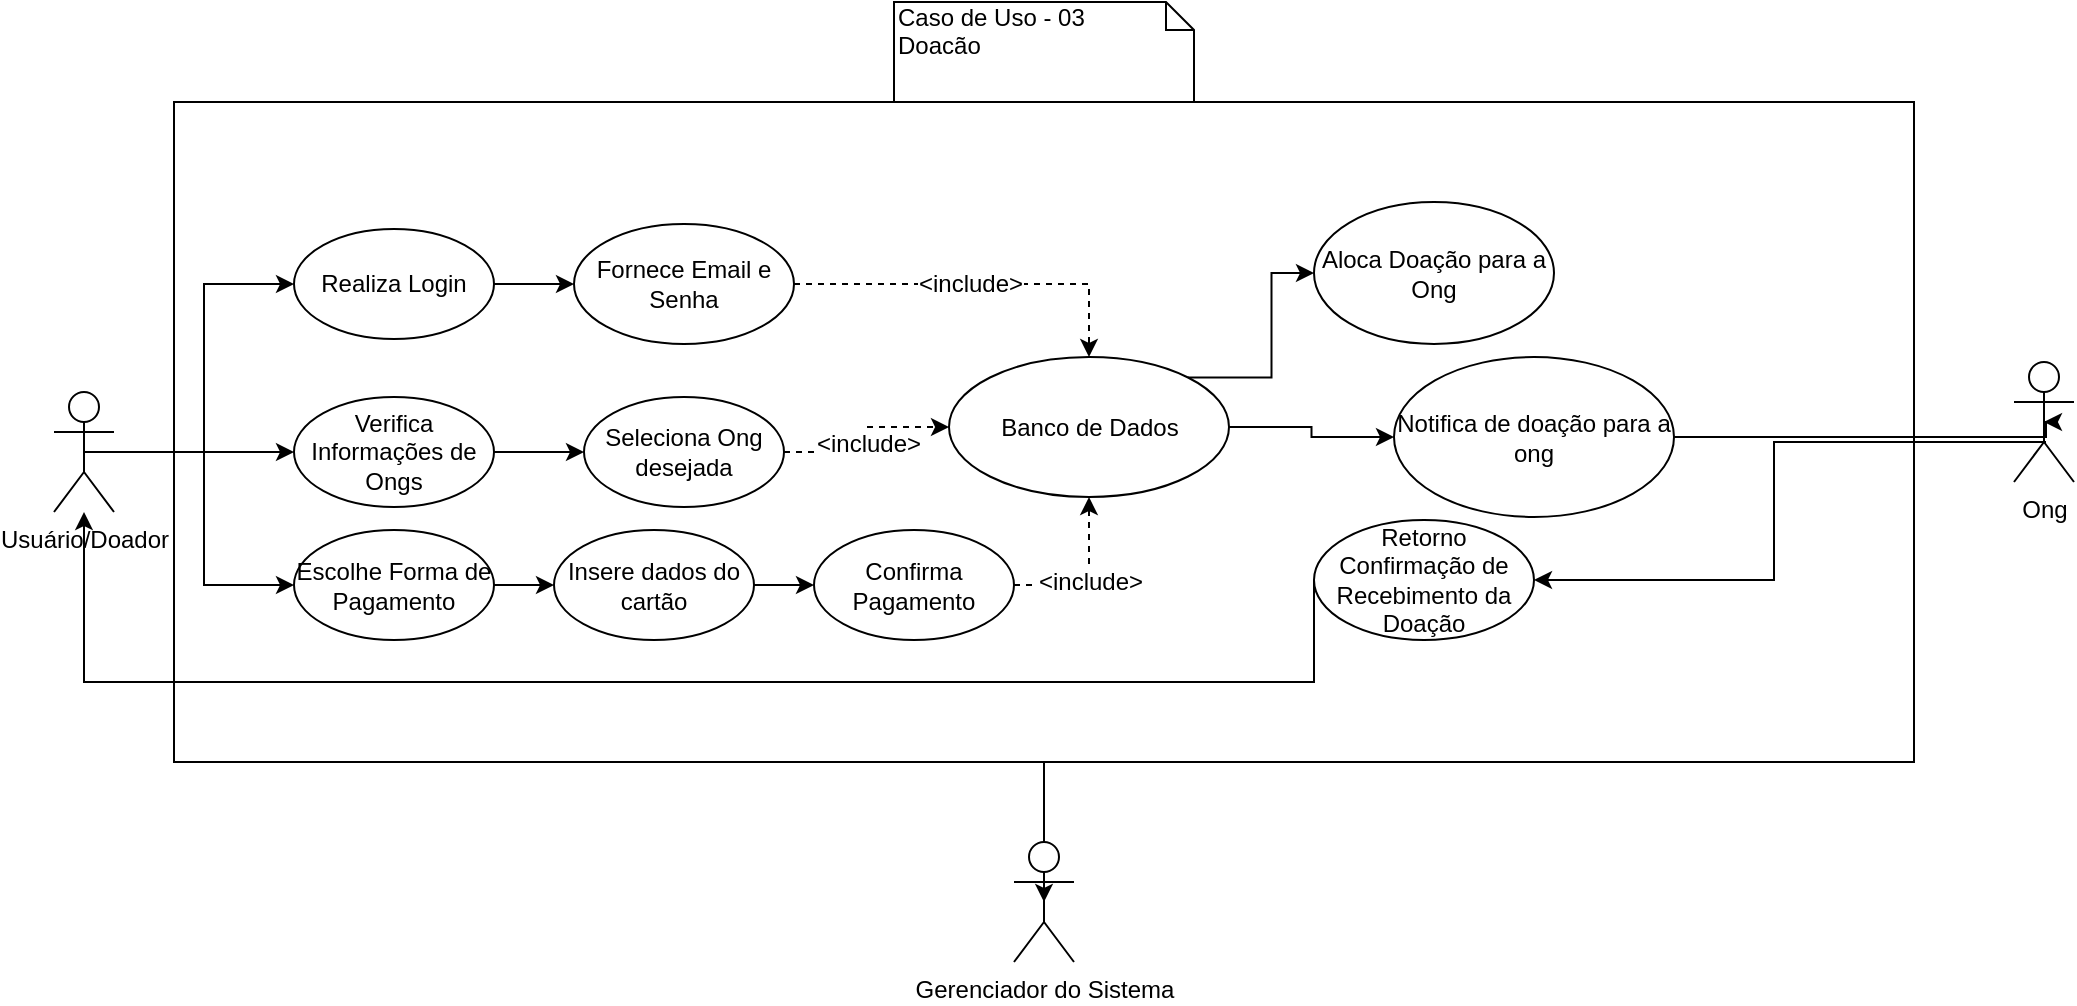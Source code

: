 <mxfile version="12.2.9" type="google" pages="1"><diagram id="eYDdnj9ZpbRTCg2wZceG" name="Page-1"><mxGraphModel dx="1108" dy="493" grid="1" gridSize="10" guides="1" tooltips="1" connect="1" arrows="1" fold="1" page="1" pageScale="1" pageWidth="1169" pageHeight="827" math="0" shadow="0"><root><mxCell id="0"/><mxCell id="1" parent="0"/><mxCell id="p0YUGks5dfWqf9THXjZA-36" style="edgeStyle=orthogonalEdgeStyle;rounded=0;orthogonalLoop=1;jettySize=auto;html=1;exitX=0.5;exitY=1;exitDx=0;exitDy=0;entryX=0.5;entryY=0.5;entryDx=0;entryDy=0;entryPerimeter=0;" parent="1" source="p0YUGks5dfWqf9THXjZA-2" target="p0YUGks5dfWqf9THXjZA-33" edge="1"><mxGeometry relative="1" as="geometry"/></mxCell><mxCell id="p0YUGks5dfWqf9THXjZA-2" value="" style="html=1;" parent="1" vertex="1"><mxGeometry x="100" y="200" width="870" height="330" as="geometry"/></mxCell><mxCell id="p0YUGks5dfWqf9THXjZA-3" style="edgeStyle=orthogonalEdgeStyle;rounded=0;orthogonalLoop=1;jettySize=auto;html=1;exitX=0.5;exitY=0.5;exitDx=0;exitDy=0;exitPerimeter=0;entryX=0;entryY=0.5;entryDx=0;entryDy=0;" parent="1" source="p0YUGks5dfWqf9THXjZA-6" target="p0YUGks5dfWqf9THXjZA-11" edge="1"><mxGeometry relative="1" as="geometry"/></mxCell><mxCell id="p0YUGks5dfWqf9THXjZA-5" style="edgeStyle=orthogonalEdgeStyle;rounded=0;orthogonalLoop=1;jettySize=auto;html=1;exitX=0.5;exitY=0.5;exitDx=0;exitDy=0;exitPerimeter=0;entryX=0;entryY=0.5;entryDx=0;entryDy=0;" parent="1" source="p0YUGks5dfWqf9THXjZA-6" target="p0YUGks5dfWqf9THXjZA-38" edge="1"><mxGeometry relative="1" as="geometry"><mxPoint x="160.235" y="459.176" as="targetPoint"/></mxGeometry></mxCell><mxCell id="p0YUGks5dfWqf9THXjZA-49" style="edgeStyle=orthogonalEdgeStyle;rounded=0;orthogonalLoop=1;jettySize=auto;html=1;exitX=0.5;exitY=0.5;exitDx=0;exitDy=0;exitPerimeter=0;entryX=0;entryY=0.5;entryDx=0;entryDy=0;" parent="1" source="p0YUGks5dfWqf9THXjZA-6" target="p0YUGks5dfWqf9THXjZA-48" edge="1"><mxGeometry relative="1" as="geometry"/></mxCell><mxCell id="p0YUGks5dfWqf9THXjZA-6" value="Usuário/Doador" style="shape=umlActor;verticalLabelPosition=bottom;labelBackgroundColor=#ffffff;verticalAlign=top;html=1;outlineConnect=0;" parent="1" vertex="1"><mxGeometry x="40" y="345" width="30" height="60" as="geometry"/></mxCell><mxCell id="p0YUGks5dfWqf9THXjZA-7" style="edgeStyle=orthogonalEdgeStyle;rounded=0;orthogonalLoop=1;jettySize=auto;html=1;exitX=1;exitY=0.5;exitDx=0;exitDy=0;entryX=0;entryY=0.5;entryDx=0;entryDy=0;" parent="1" source="p0YUGks5dfWqf9THXjZA-11" target="p0YUGks5dfWqf9THXjZA-15" edge="1"><mxGeometry relative="1" as="geometry"/></mxCell><mxCell id="p0YUGks5dfWqf9THXjZA-11" value="Realiza Login" style="ellipse;whiteSpace=wrap;html=1;" parent="1" vertex="1"><mxGeometry x="160" y="263.5" width="100" height="55" as="geometry"/></mxCell><mxCell id="p0YUGks5dfWqf9THXjZA-12" value="Caso de Uso - 03&lt;br&gt;Doacão" style="shape=note;whiteSpace=wrap;html=1;size=14;verticalAlign=top;align=left;spacingTop=-6;" parent="1" vertex="1"><mxGeometry x="460" y="150" width="150" height="50" as="geometry"/></mxCell><mxCell id="p0YUGks5dfWqf9THXjZA-13" style="edgeStyle=orthogonalEdgeStyle;rounded=0;orthogonalLoop=1;jettySize=auto;html=1;exitX=1;exitY=0.5;exitDx=0;exitDy=0;entryX=0.5;entryY=0;entryDx=0;entryDy=0;dashed=1;" parent="1" source="p0YUGks5dfWqf9THXjZA-15" target="p0YUGks5dfWqf9THXjZA-30" edge="1"><mxGeometry relative="1" as="geometry"/></mxCell><mxCell id="p0YUGks5dfWqf9THXjZA-14" value="&amp;lt;include&amp;gt;" style="text;html=1;resizable=0;points=[];align=center;verticalAlign=middle;labelBackgroundColor=#ffffff;" parent="p0YUGks5dfWqf9THXjZA-13" vertex="1" connectable="0"><mxGeometry x="-0.042" relative="1" as="geometry"><mxPoint as="offset"/></mxGeometry></mxCell><mxCell id="p0YUGks5dfWqf9THXjZA-15" value="Fornece Email e Senha" style="ellipse;whiteSpace=wrap;html=1;" parent="1" vertex="1"><mxGeometry x="300" y="261" width="110" height="60" as="geometry"/></mxCell><mxCell id="p0YUGks5dfWqf9THXjZA-64" style="edgeStyle=orthogonalEdgeStyle;rounded=0;orthogonalLoop=1;jettySize=auto;html=1;exitX=1;exitY=0;exitDx=0;exitDy=0;entryX=0;entryY=0.5;entryDx=0;entryDy=0;" parent="1" source="p0YUGks5dfWqf9THXjZA-30" target="p0YUGks5dfWqf9THXjZA-61" edge="1"><mxGeometry relative="1" as="geometry"/></mxCell><mxCell id="p0YUGks5dfWqf9THXjZA-71" style="edgeStyle=orthogonalEdgeStyle;rounded=0;orthogonalLoop=1;jettySize=auto;html=1;exitX=1;exitY=0.5;exitDx=0;exitDy=0;entryX=0;entryY=0.5;entryDx=0;entryDy=0;" parent="1" source="p0YUGks5dfWqf9THXjZA-30" target="p0YUGks5dfWqf9THXjZA-62" edge="1"><mxGeometry relative="1" as="geometry"/></mxCell><mxCell id="p0YUGks5dfWqf9THXjZA-30" value="Banco de Dados" style="ellipse;whiteSpace=wrap;html=1;" parent="1" vertex="1"><mxGeometry x="487.5" y="327.5" width="140" height="70" as="geometry"/></mxCell><mxCell id="p0YUGks5dfWqf9THXjZA-72" style="edgeStyle=orthogonalEdgeStyle;rounded=0;orthogonalLoop=1;jettySize=auto;html=1;exitX=0.5;exitY=0.5;exitDx=0;exitDy=0;exitPerimeter=0;entryX=1;entryY=0.5;entryDx=0;entryDy=0;" parent="1" source="p0YUGks5dfWqf9THXjZA-32" target="p0YUGks5dfWqf9THXjZA-63" edge="1"><mxGeometry relative="1" as="geometry"><Array as="points"><mxPoint x="1036" y="370"/><mxPoint x="900" y="370"/><mxPoint x="900" y="440"/></Array></mxGeometry></mxCell><mxCell id="p0YUGks5dfWqf9THXjZA-32" value="Ong" style="shape=umlActor;verticalLabelPosition=bottom;labelBackgroundColor=#ffffff;verticalAlign=top;html=1;outlineConnect=0;" parent="1" vertex="1"><mxGeometry x="1020" y="330" width="30" height="60" as="geometry"/></mxCell><mxCell id="p0YUGks5dfWqf9THXjZA-33" value="Gerenciador do Sistema" style="shape=umlActor;verticalLabelPosition=bottom;labelBackgroundColor=#ffffff;verticalAlign=top;html=1;outlineConnect=0;" parent="1" vertex="1"><mxGeometry x="520" y="570" width="30" height="60" as="geometry"/></mxCell><mxCell id="p0YUGks5dfWqf9THXjZA-40" value="" style="edgeStyle=orthogonalEdgeStyle;rounded=0;orthogonalLoop=1;jettySize=auto;html=1;" parent="1" source="p0YUGks5dfWqf9THXjZA-38" target="p0YUGks5dfWqf9THXjZA-39" edge="1"><mxGeometry relative="1" as="geometry"/></mxCell><mxCell id="p0YUGks5dfWqf9THXjZA-38" value="Verifica Informações de Ongs" style="ellipse;whiteSpace=wrap;html=1;" parent="1" vertex="1"><mxGeometry x="160" y="347.5" width="100" height="55" as="geometry"/></mxCell><mxCell id="p0YUGks5dfWqf9THXjZA-39" value="Seleciona Ong desejada" style="ellipse;whiteSpace=wrap;html=1;" parent="1" vertex="1"><mxGeometry x="305" y="347.5" width="100" height="55" as="geometry"/></mxCell><mxCell id="p0YUGks5dfWqf9THXjZA-46" style="edgeStyle=orthogonalEdgeStyle;rounded=0;orthogonalLoop=1;jettySize=auto;html=1;exitX=1;exitY=0.5;exitDx=0;exitDy=0;dashed=1;entryX=0;entryY=0.5;entryDx=0;entryDy=0;" parent="1" source="p0YUGks5dfWqf9THXjZA-39" target="p0YUGks5dfWqf9THXjZA-30" edge="1"><mxGeometry relative="1" as="geometry"><mxPoint x="419.647" y="289.176" as="sourcePoint"/><mxPoint x="470" y="374" as="targetPoint"/></mxGeometry></mxCell><mxCell id="p0YUGks5dfWqf9THXjZA-47" value="&amp;lt;include&amp;gt;" style="text;html=1;resizable=0;points=[];align=center;verticalAlign=middle;labelBackgroundColor=#ffffff;" parent="p0YUGks5dfWqf9THXjZA-46" vertex="1" connectable="0"><mxGeometry x="-0.042" relative="1" as="geometry"><mxPoint as="offset"/></mxGeometry></mxCell><mxCell id="p0YUGks5dfWqf9THXjZA-55" value="" style="edgeStyle=orthogonalEdgeStyle;rounded=0;orthogonalLoop=1;jettySize=auto;html=1;" parent="1" source="p0YUGks5dfWqf9THXjZA-48" target="p0YUGks5dfWqf9THXjZA-54" edge="1"><mxGeometry relative="1" as="geometry"/></mxCell><mxCell id="p0YUGks5dfWqf9THXjZA-48" value="Escolhe Forma de Pagamento" style="ellipse;whiteSpace=wrap;html=1;" parent="1" vertex="1"><mxGeometry x="160" y="414" width="100" height="55" as="geometry"/></mxCell><mxCell id="p0YUGks5dfWqf9THXjZA-57" value="" style="edgeStyle=orthogonalEdgeStyle;rounded=0;orthogonalLoop=1;jettySize=auto;html=1;" parent="1" source="p0YUGks5dfWqf9THXjZA-54" target="p0YUGks5dfWqf9THXjZA-56" edge="1"><mxGeometry relative="1" as="geometry"/></mxCell><mxCell id="p0YUGks5dfWqf9THXjZA-54" value="Insere dados do cartão" style="ellipse;whiteSpace=wrap;html=1;" parent="1" vertex="1"><mxGeometry x="290" y="414" width="100" height="55" as="geometry"/></mxCell><mxCell id="p0YUGks5dfWqf9THXjZA-56" value="Confirma Pagamento" style="ellipse;whiteSpace=wrap;html=1;" parent="1" vertex="1"><mxGeometry x="420" y="414" width="100" height="55" as="geometry"/></mxCell><mxCell id="p0YUGks5dfWqf9THXjZA-59" style="edgeStyle=orthogonalEdgeStyle;rounded=0;orthogonalLoop=1;jettySize=auto;html=1;exitX=1;exitY=0.5;exitDx=0;exitDy=0;dashed=1;entryX=0.5;entryY=1;entryDx=0;entryDy=0;" parent="1" source="p0YUGks5dfWqf9THXjZA-56" target="p0YUGks5dfWqf9THXjZA-30" edge="1"><mxGeometry relative="1" as="geometry"><mxPoint x="415" y="385" as="sourcePoint"/><mxPoint x="510" y="384" as="targetPoint"/></mxGeometry></mxCell><mxCell id="p0YUGks5dfWqf9THXjZA-60" value="&amp;lt;include&amp;gt;" style="text;html=1;resizable=0;points=[];align=center;verticalAlign=middle;labelBackgroundColor=#ffffff;" parent="p0YUGks5dfWqf9THXjZA-59" vertex="1" connectable="0"><mxGeometry x="-0.042" relative="1" as="geometry"><mxPoint as="offset"/></mxGeometry></mxCell><mxCell id="p0YUGks5dfWqf9THXjZA-61" value="Aloca Doação para a Ong" style="ellipse;whiteSpace=wrap;html=1;" parent="1" vertex="1"><mxGeometry x="670" y="250" width="120" height="71" as="geometry"/></mxCell><mxCell id="p0YUGks5dfWqf9THXjZA-68" style="edgeStyle=orthogonalEdgeStyle;rounded=0;orthogonalLoop=1;jettySize=auto;html=1;exitX=1;exitY=0.5;exitDx=0;exitDy=0;entryX=0.5;entryY=0.5;entryDx=0;entryDy=0;entryPerimeter=0;" parent="1" source="p0YUGks5dfWqf9THXjZA-62" target="p0YUGks5dfWqf9THXjZA-32" edge="1"><mxGeometry relative="1" as="geometry"><Array as="points"><mxPoint x="1036" y="368"/></Array></mxGeometry></mxCell><mxCell id="p0YUGks5dfWqf9THXjZA-62" value="Notifica de doação para a ong" style="ellipse;whiteSpace=wrap;html=1;" parent="1" vertex="1"><mxGeometry x="710" y="327.5" width="140" height="80" as="geometry"/></mxCell><mxCell id="p0YUGks5dfWqf9THXjZA-73" style="edgeStyle=orthogonalEdgeStyle;rounded=0;orthogonalLoop=1;jettySize=auto;html=1;exitX=0;exitY=0.5;exitDx=0;exitDy=0;" parent="1" source="p0YUGks5dfWqf9THXjZA-63" target="p0YUGks5dfWqf9THXjZA-6" edge="1"><mxGeometry relative="1" as="geometry"><Array as="points"><mxPoint x="670" y="490"/><mxPoint x="55" y="490"/></Array></mxGeometry></mxCell><mxCell id="p0YUGks5dfWqf9THXjZA-63" value="Retorno Confirmação de Recebimento da Doação" style="ellipse;whiteSpace=wrap;html=1;" parent="1" vertex="1"><mxGeometry x="670" y="409" width="110" height="60" as="geometry"/></mxCell></root></mxGraphModel></diagram></mxfile>
